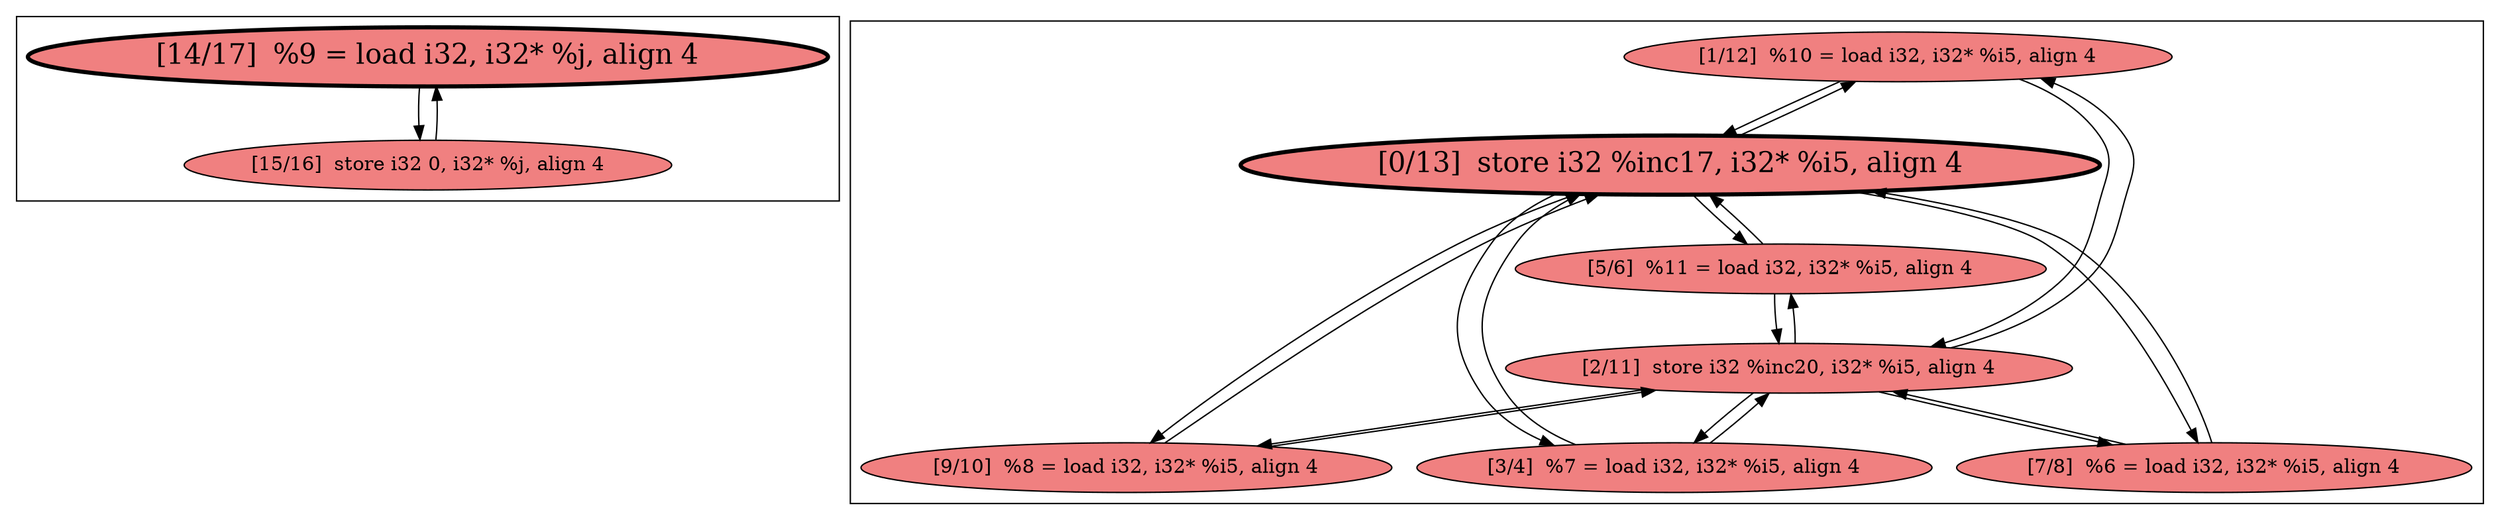 
digraph G {





subgraph cluster1 {


node499 [penwidth=3.0,fontsize=20,fillcolor=lightcoral,label="[14/17]  %9 = load i32, i32* %j, align 4",shape=ellipse,style=filled ]
node498 [fillcolor=lightcoral,label="[15/16]  store i32 0, i32* %j, align 4",shape=ellipse,style=filled ]

node498->node499 [ ]
node499->node498 [ ]


}

subgraph cluster0 {


node492 [fillcolor=lightcoral,label="[1/12]  %10 = load i32, i32* %i5, align 4",shape=ellipse,style=filled ]
node497 [fillcolor=lightcoral,label="[7/8]  %6 = load i32, i32* %i5, align 4",shape=ellipse,style=filled ]
node496 [fillcolor=lightcoral,label="[9/10]  %8 = load i32, i32* %i5, align 4",shape=ellipse,style=filled ]
node491 [penwidth=3.0,fontsize=20,fillcolor=lightcoral,label="[0/13]  store i32 %inc17, i32* %i5, align 4",shape=ellipse,style=filled ]
node493 [fillcolor=lightcoral,label="[2/11]  store i32 %inc20, i32* %i5, align 4",shape=ellipse,style=filled ]
node495 [fillcolor=lightcoral,label="[3/4]  %7 = load i32, i32* %i5, align 4",shape=ellipse,style=filled ]
node494 [fillcolor=lightcoral,label="[5/6]  %11 = load i32, i32* %i5, align 4",shape=ellipse,style=filled ]

node493->node497 [ ]
node497->node493 [ ]
node495->node493 [ ]
node493->node495 [ ]
node493->node496 [ ]
node493->node494 [ ]
node496->node493 [ ]
node491->node492 [ ]
node495->node491 [ ]
node492->node491 [ ]
node491->node497 [ ]
node491->node495 [ ]
node496->node491 [ ]
node494->node491 [ ]
node497->node491 [ ]
node491->node496 [ ]
node493->node492 [ ]
node492->node493 [ ]
node491->node494 [ ]
node494->node493 [ ]


}

}

